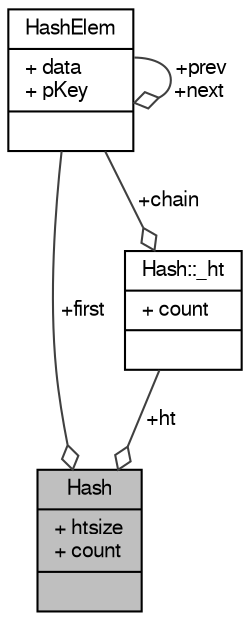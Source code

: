 digraph "Hash"
{
  edge [fontname="FreeSans",fontsize="10",labelfontname="FreeSans",labelfontsize="10"];
  node [fontname="FreeSans",fontsize="10",shape=record];
  Node1 [label="{Hash\n|+ htsize\l+ count\l|}",height=0.2,width=0.4,color="black", fillcolor="grey75", style="filled", fontcolor="black"];
  Node2 -> Node1 [color="grey25",fontsize="10",style="solid",label=" +ht" ,arrowhead="odiamond",fontname="FreeSans"];
  Node2 [label="{Hash::_ht\n|+ count\l|}",height=0.2,width=0.4,color="black", fillcolor="white", style="filled",URL="$structHash_1_1__ht.html"];
  Node3 -> Node2 [color="grey25",fontsize="10",style="solid",label=" +chain" ,arrowhead="odiamond",fontname="FreeSans"];
  Node3 [label="{HashElem\n|+ data\l+ pKey\l|}",height=0.2,width=0.4,color="black", fillcolor="white", style="filled",URL="$structHashElem.html"];
  Node3 -> Node3 [color="grey25",fontsize="10",style="solid",label=" +prev\n+next" ,arrowhead="odiamond",fontname="FreeSans"];
  Node3 -> Node1 [color="grey25",fontsize="10",style="solid",label=" +first" ,arrowhead="odiamond",fontname="FreeSans"];
}
